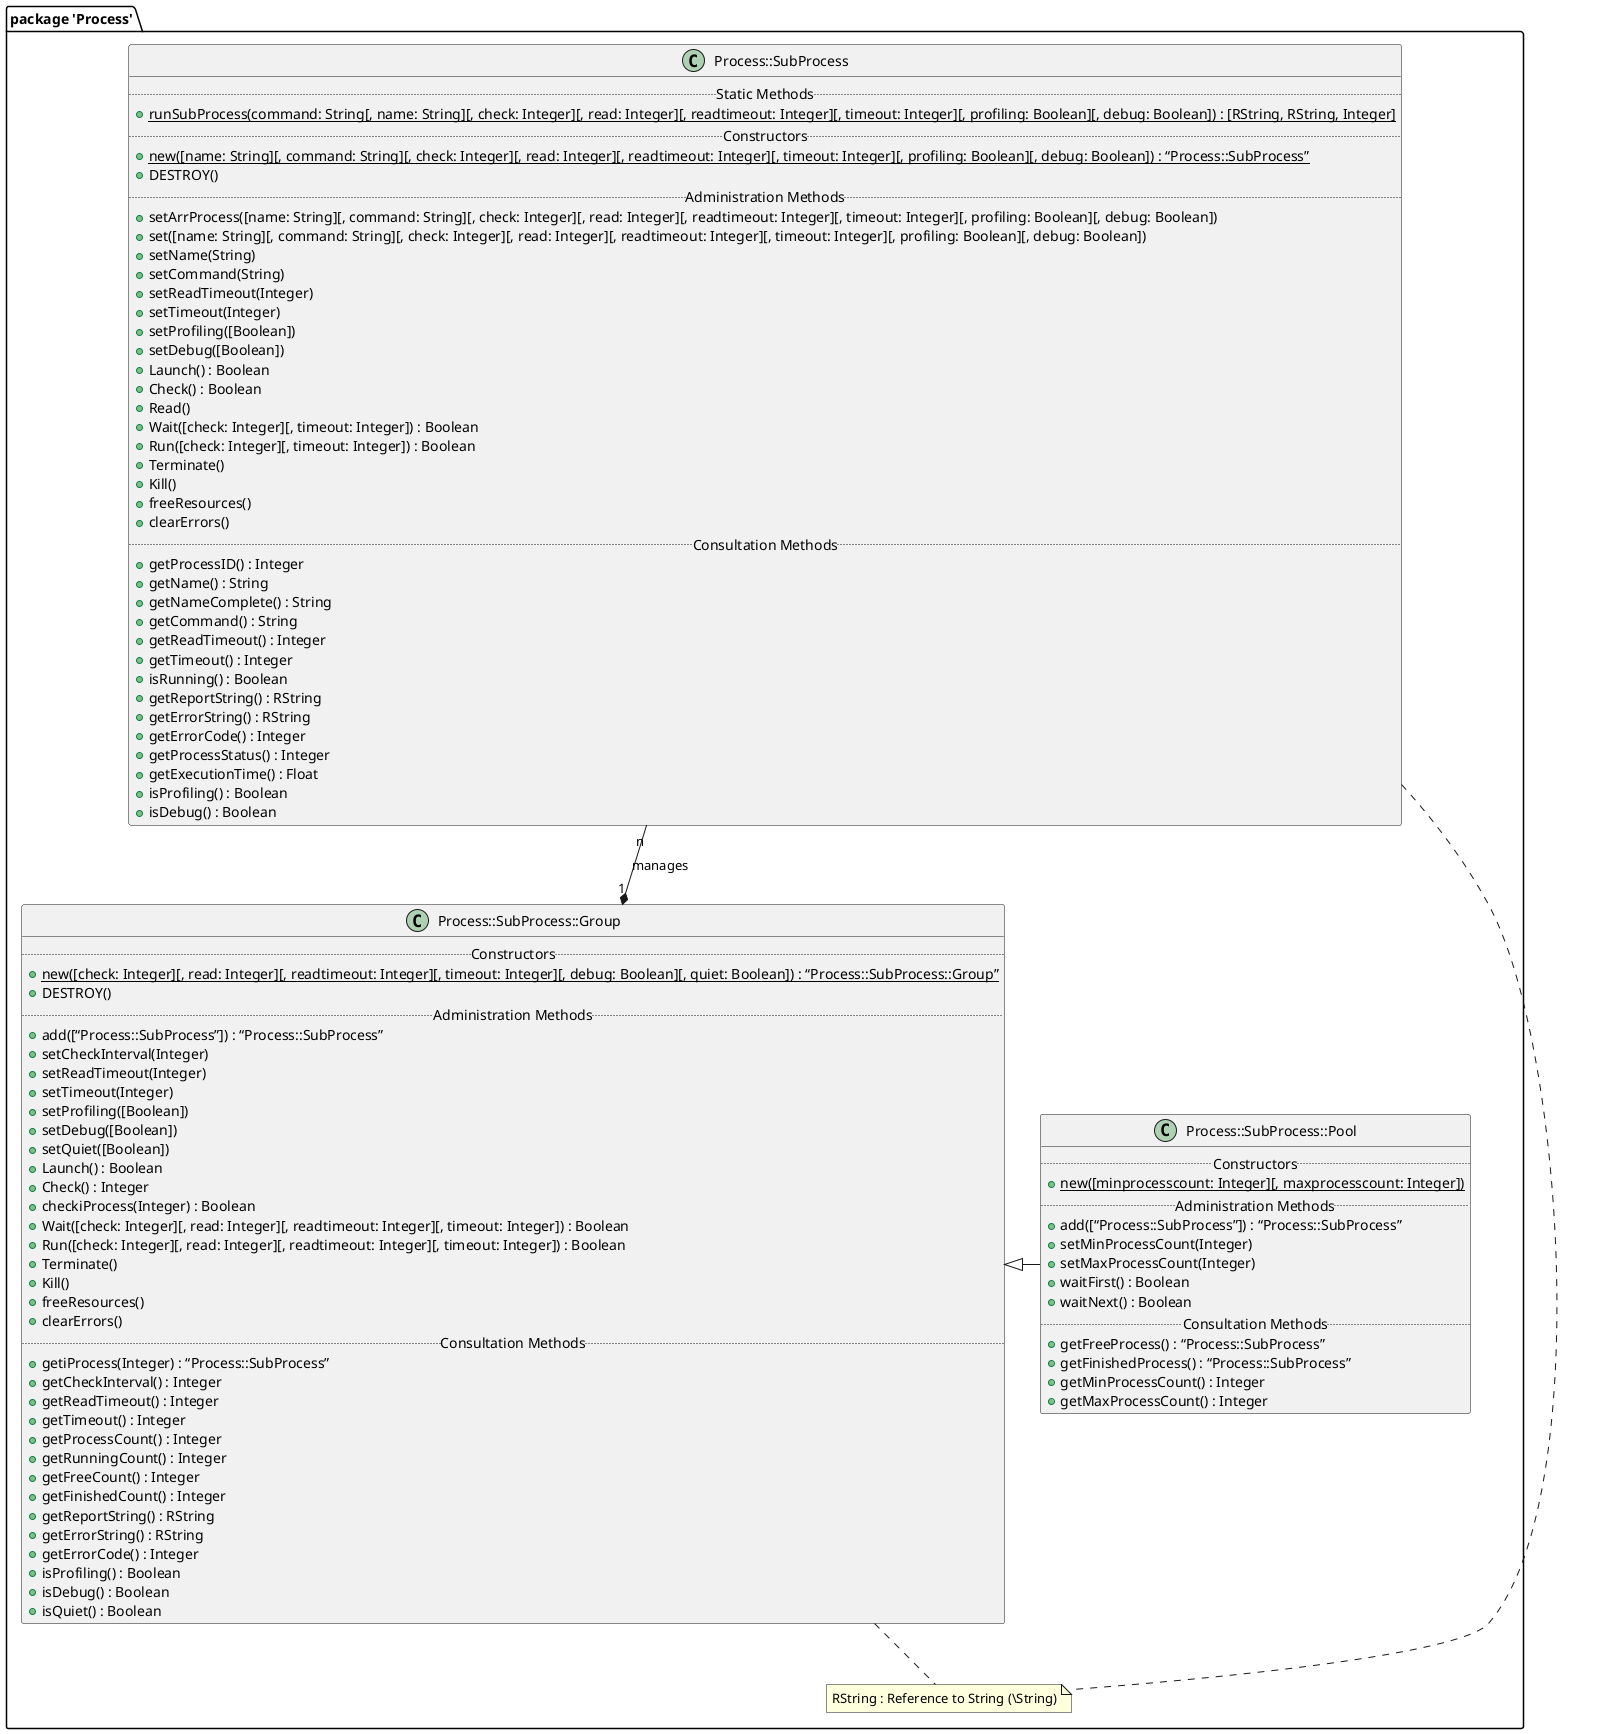 @startuml
package "package 'Process'" <<Folder>> {
class “Process::SubProcess” {
.. Static Methods ..
{static} + runSubProcess(command: String[, name: String][, check: Integer][, read: Integer][, readtimeout: Integer][, timeout: Integer][, profiling: Boolean][, debug: Boolean]) : [RString, RString, Integer]
.. Constructors ..
{static} + new([name: String][, command: String][, check: Integer][, read: Integer][, readtimeout: Integer][, timeout: Integer][, profiling: Boolean][, debug: Boolean]) : “Process::SubProcess”
+ DESTROY()
.. Administration Methods ..
+ setArrProcess([name: String][, command: String][, check: Integer][, read: Integer][, readtimeout: Integer][, timeout: Integer][, profiling: Boolean][, debug: Boolean])
+ set([name: String][, command: String][, check: Integer][, read: Integer][, readtimeout: Integer][, timeout: Integer][, profiling: Boolean][, debug: Boolean])
+ setName(String)
+ setCommand(String)
+ setReadTimeout(Integer)
+ setTimeout(Integer)
+ setProfiling([Boolean])
+ setDebug([Boolean])
+ Launch() : Boolean
+ Check() : Boolean
+ Read()
+ Wait([check: Integer][, timeout: Integer]) : Boolean
+ Run([check: Integer][, timeout: Integer]) : Boolean
+ Terminate()
+ Kill()
+ freeResources()
+ clearErrors()
.. Consultation Methods ..
+ getProcessID() : Integer
+ getName() : String
+ getNameComplete() : String
+ getCommand() : String
+ getReadTimeout() : Integer
+ getTimeout() : Integer
+ isRunning() : Boolean
+ getReportString() : RString
+ getErrorString() : RString
+ getErrorCode() : Integer
+ getProcessStatus() : Integer
+ getExecutionTime() : Float
+ isProfiling() : Boolean
+ isDebug() : Boolean
}


class “Process::SubProcess::Group” {
.. Constructors ..
{static} + new([check: Integer][, read: Integer][, readtimeout: Integer][, timeout: Integer][, debug: Boolean][, quiet: Boolean]) : “Process::SubProcess::Group”
+ DESTROY()
.. Administration Methods ..
+ add([“Process::SubProcess”]) : “Process::SubProcess”
+ setCheckInterval(Integer)
+ setReadTimeout(Integer)
+ setTimeout(Integer)
+ setProfiling([Boolean])
+ setDebug([Boolean])
+ setQuiet([Boolean])
+ Launch() : Boolean
+ Check() : Integer
+ checkiProcess(Integer) : Boolean
+ Wait([check: Integer][, read: Integer][, readtimeout: Integer][, timeout: Integer]) : Boolean
+ Run([check: Integer][, read: Integer][, readtimeout: Integer][, timeout: Integer]) : Boolean
+ Terminate()
+ Kill()
+ freeResources()
+ clearErrors()
.. Consultation Methods ..
+ getiProcess(Integer) : “Process::SubProcess”
+ getCheckInterval() : Integer
+ getReadTimeout() : Integer
+ getTimeout() : Integer
+ getProcessCount() : Integer
+ getRunningCount() : Integer
+ getFreeCount() : Integer
+ getFinishedCount() : Integer
+ getReportString() : RString
+ getErrorString() : RString
+ getErrorCode() : Integer
+ isProfiling() : Boolean
+ isDebug() : Boolean
+ isQuiet() : Boolean
}


class “Process::SubProcess::Pool” {
.. Constructors ..
{static} + new([minprocesscount: Integer][, maxprocesscount: Integer])
.. Administration Methods ..
+ add([“Process::SubProcess”]) : “Process::SubProcess”
+ setMinProcessCount(Integer)
+ setMaxProcessCount(Integer)
+ waitFirst() : Boolean
+ waitNext() : Boolean
.. Consultation Methods ..
+ getFreeProcess() : “Process::SubProcess”
+ getFinishedProcess() : “Process::SubProcess”
+ getMinProcessCount() : Integer
+ getMaxProcessCount() : Integer
}


note as Note_RString
RString : Reference to String (\String)
end note



“Process::SubProcess” .. Note_RString
“Process::SubProcess::Group” .. Note_RString


“Process::SubProcess::Group” “1" *-up- "n" “Process::SubProcess” : manages
“Process::SubProcess::Group” <|-right- “Process::SubProcess::Pool”
}

@enduml
